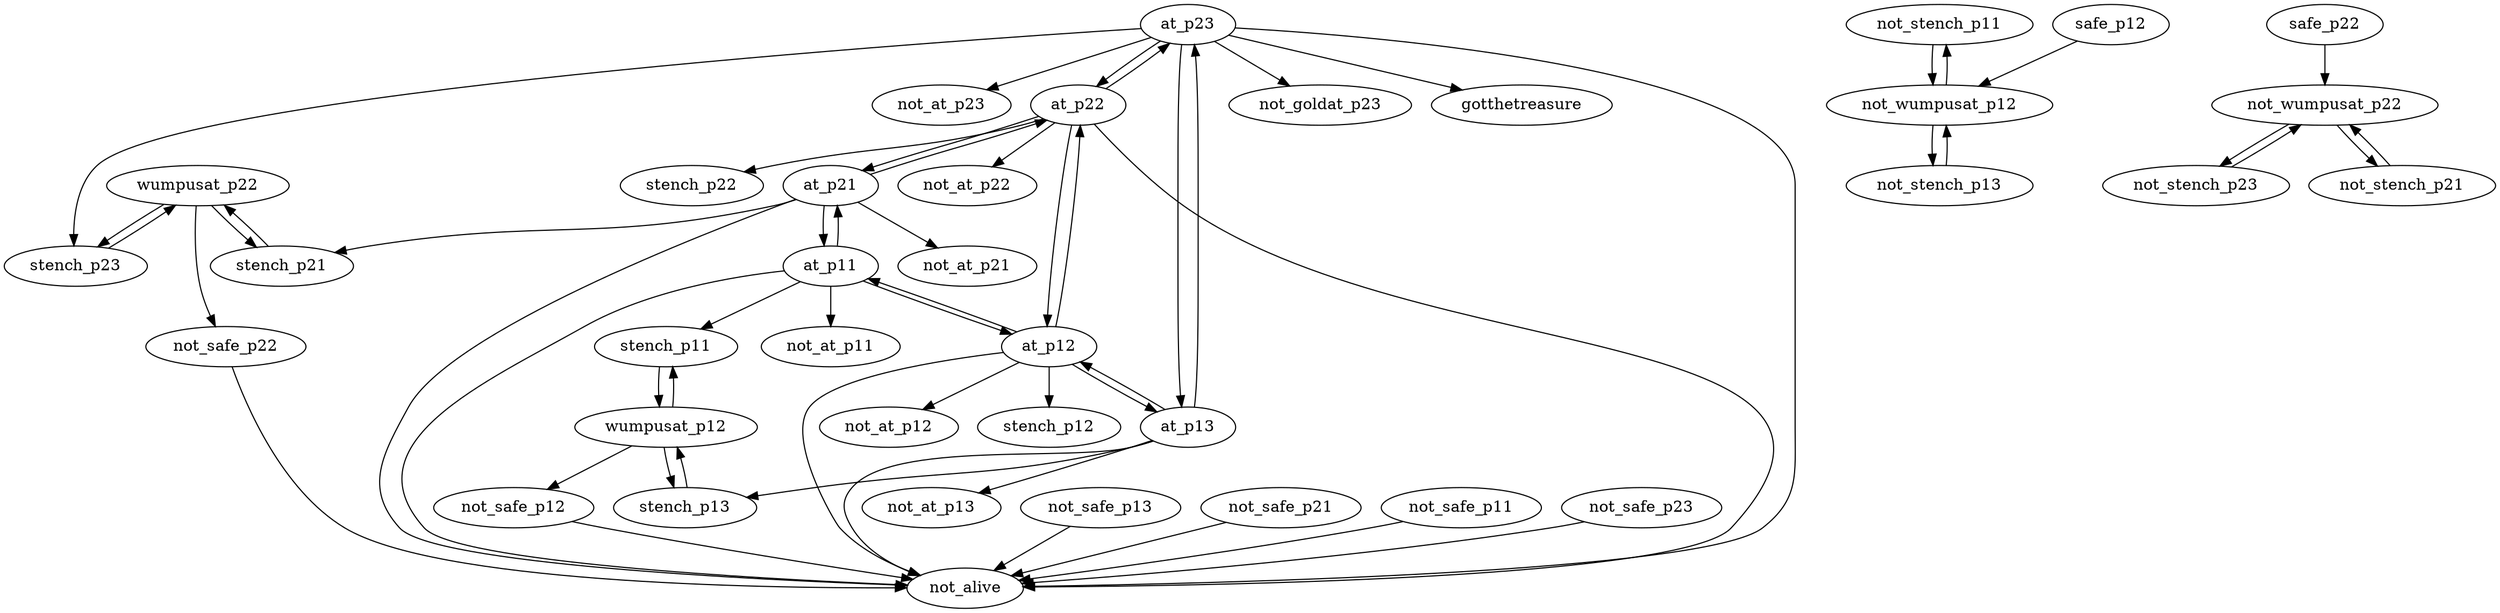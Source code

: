 digraph G {
  wumpusat_p22;
  stench_p23;
  stench_p21;
  stench_p11;
  wumpusat_p12;
  at_p11;
  not_stench_p11;
  not_wumpusat_p12;
  not_at_p23;
  at_p23;
  not_at_p22;
  at_p22;
  not_at_p21;
  at_p21;
  at_p13;
  at_p12;
  not_goldat_p23;
  not_safe_p22;
  gotthetreasure;
  not_wumpusat_p22;
  safe_p22;
  not_stench_p23;
  not_stench_p21;
  stench_p13;
  stench_p22;
  not_at_p13;
  not_alive;
  not_safe_p12;
  not_safe_p13;
  not_safe_p21;
  not_safe_p11;
  not_safe_p23;
  not_at_p12;
  not_at_p11;
  not_stench_p13;
  safe_p12;
  stench_p12;
  stench_p23 -> wumpusat_p22;
  stench_p21 -> wumpusat_p22;
  wumpusat_p12 -> stench_p11;
  at_p11 -> stench_p11;
  not_wumpusat_p12 -> not_stench_p11;
  at_p23 -> not_at_p23;
  at_p22 -> not_at_p22;
  at_p21 -> not_at_p21;
  at_p13 -> at_p23;
  at_p22 -> at_p23;
  at_p23 -> at_p22;
  at_p12 -> at_p22;
  at_p21 -> at_p22;
  at_p11 -> at_p21;
  at_p22 -> at_p21;
  at_p23 -> not_goldat_p23;
  wumpusat_p22 -> not_safe_p22;
  at_p23 -> gotthetreasure;
  safe_p22 -> not_wumpusat_p22;
  not_stench_p23 -> not_wumpusat_p22;
  not_stench_p21 -> not_wumpusat_p22;
  stench_p13 -> wumpusat_p12;
  stench_p11 -> wumpusat_p12;
  at_p23 -> stench_p23;
  wumpusat_p22 -> stench_p23;
  not_wumpusat_p22 -> not_stench_p23;
  at_p22 -> stench_p22;
  wumpusat_p22 -> stench_p21;
  at_p21 -> stench_p21;
  at_p13 -> not_at_p13;
  not_safe_p12 -> not_alive;
  not_safe_p13 -> not_alive;
  not_safe_p21 -> not_alive;
  not_safe_p11 -> not_alive;
  not_safe_p22 -> not_alive;
  not_safe_p23 -> not_alive;
  at_p11 -> not_alive;
  at_p23 -> not_alive;
  at_p13 -> not_alive;
  at_p12 -> not_alive;
  at_p21 -> not_alive;
  at_p22 -> not_alive;
  not_wumpusat_p22 -> not_stench_p21;
  at_p12 -> not_at_p12;
  at_p11 -> not_at_p11;
  at_p23 -> at_p13;
  at_p12 -> at_p13;
  at_p11 -> at_p12;
  at_p13 -> at_p12;
  at_p22 -> at_p12;
  at_p12 -> at_p11;
  at_p21 -> at_p11;
  wumpusat_p12 -> not_safe_p12;
  not_stench_p13 -> not_wumpusat_p12;
  safe_p12 -> not_wumpusat_p12;
  not_stench_p11 -> not_wumpusat_p12;
  wumpusat_p12 -> stench_p13;
  at_p13 -> stench_p13;
  not_wumpusat_p12 -> not_stench_p13;
  at_p12 -> stench_p12;
}
